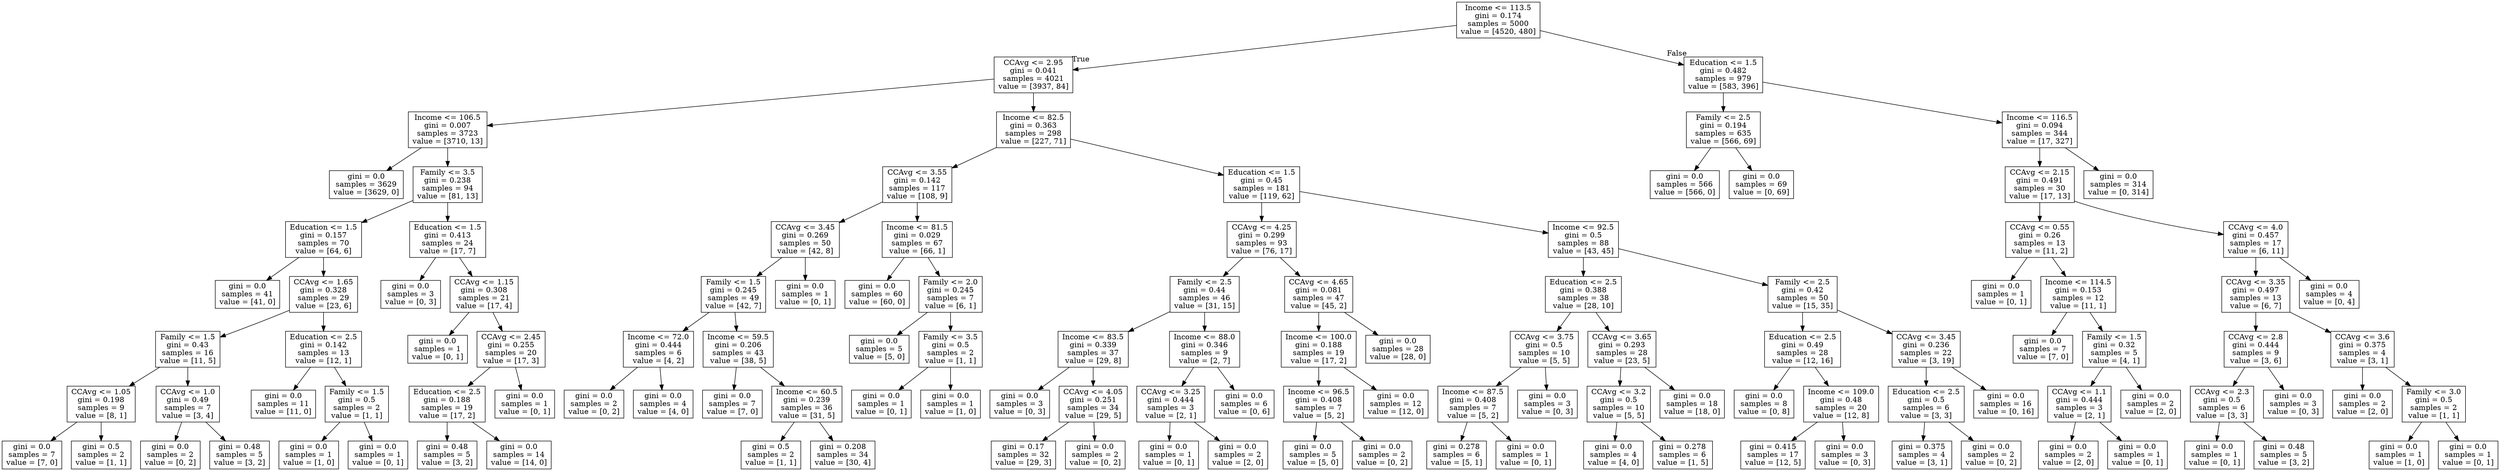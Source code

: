 digraph Tree {
node [shape=box] ;
0 [label="Income <= 113.5\ngini = 0.174\nsamples = 5000\nvalue = [4520, 480]"] ;
1 [label="CCAvg <= 2.95\ngini = 0.041\nsamples = 4021\nvalue = [3937, 84]"] ;
0 -> 1 [labeldistance=2.5, labelangle=45, headlabel="True"] ;
2 [label="Income <= 106.5\ngini = 0.007\nsamples = 3723\nvalue = [3710, 13]"] ;
1 -> 2 ;
3 [label="gini = 0.0\nsamples = 3629\nvalue = [3629, 0]"] ;
2 -> 3 ;
4 [label="Family <= 3.5\ngini = 0.238\nsamples = 94\nvalue = [81, 13]"] ;
2 -> 4 ;
5 [label="Education <= 1.5\ngini = 0.157\nsamples = 70\nvalue = [64, 6]"] ;
4 -> 5 ;
6 [label="gini = 0.0\nsamples = 41\nvalue = [41, 0]"] ;
5 -> 6 ;
7 [label="CCAvg <= 1.65\ngini = 0.328\nsamples = 29\nvalue = [23, 6]"] ;
5 -> 7 ;
8 [label="Family <= 1.5\ngini = 0.43\nsamples = 16\nvalue = [11, 5]"] ;
7 -> 8 ;
9 [label="CCAvg <= 1.05\ngini = 0.198\nsamples = 9\nvalue = [8, 1]"] ;
8 -> 9 ;
10 [label="gini = 0.0\nsamples = 7\nvalue = [7, 0]"] ;
9 -> 10 ;
11 [label="gini = 0.5\nsamples = 2\nvalue = [1, 1]"] ;
9 -> 11 ;
12 [label="CCAvg <= 1.0\ngini = 0.49\nsamples = 7\nvalue = [3, 4]"] ;
8 -> 12 ;
13 [label="gini = 0.0\nsamples = 2\nvalue = [0, 2]"] ;
12 -> 13 ;
14 [label="gini = 0.48\nsamples = 5\nvalue = [3, 2]"] ;
12 -> 14 ;
15 [label="Education <= 2.5\ngini = 0.142\nsamples = 13\nvalue = [12, 1]"] ;
7 -> 15 ;
16 [label="gini = 0.0\nsamples = 11\nvalue = [11, 0]"] ;
15 -> 16 ;
17 [label="Family <= 1.5\ngini = 0.5\nsamples = 2\nvalue = [1, 1]"] ;
15 -> 17 ;
18 [label="gini = 0.0\nsamples = 1\nvalue = [1, 0]"] ;
17 -> 18 ;
19 [label="gini = 0.0\nsamples = 1\nvalue = [0, 1]"] ;
17 -> 19 ;
20 [label="Education <= 1.5\ngini = 0.413\nsamples = 24\nvalue = [17, 7]"] ;
4 -> 20 ;
21 [label="gini = 0.0\nsamples = 3\nvalue = [0, 3]"] ;
20 -> 21 ;
22 [label="CCAvg <= 1.15\ngini = 0.308\nsamples = 21\nvalue = [17, 4]"] ;
20 -> 22 ;
23 [label="gini = 0.0\nsamples = 1\nvalue = [0, 1]"] ;
22 -> 23 ;
24 [label="CCAvg <= 2.45\ngini = 0.255\nsamples = 20\nvalue = [17, 3]"] ;
22 -> 24 ;
25 [label="Education <= 2.5\ngini = 0.188\nsamples = 19\nvalue = [17, 2]"] ;
24 -> 25 ;
26 [label="gini = 0.48\nsamples = 5\nvalue = [3, 2]"] ;
25 -> 26 ;
27 [label="gini = 0.0\nsamples = 14\nvalue = [14, 0]"] ;
25 -> 27 ;
28 [label="gini = 0.0\nsamples = 1\nvalue = [0, 1]"] ;
24 -> 28 ;
29 [label="Income <= 82.5\ngini = 0.363\nsamples = 298\nvalue = [227, 71]"] ;
1 -> 29 ;
30 [label="CCAvg <= 3.55\ngini = 0.142\nsamples = 117\nvalue = [108, 9]"] ;
29 -> 30 ;
31 [label="CCAvg <= 3.45\ngini = 0.269\nsamples = 50\nvalue = [42, 8]"] ;
30 -> 31 ;
32 [label="Family <= 1.5\ngini = 0.245\nsamples = 49\nvalue = [42, 7]"] ;
31 -> 32 ;
33 [label="Income <= 72.0\ngini = 0.444\nsamples = 6\nvalue = [4, 2]"] ;
32 -> 33 ;
34 [label="gini = 0.0\nsamples = 2\nvalue = [0, 2]"] ;
33 -> 34 ;
35 [label="gini = 0.0\nsamples = 4\nvalue = [4, 0]"] ;
33 -> 35 ;
36 [label="Income <= 59.5\ngini = 0.206\nsamples = 43\nvalue = [38, 5]"] ;
32 -> 36 ;
37 [label="gini = 0.0\nsamples = 7\nvalue = [7, 0]"] ;
36 -> 37 ;
38 [label="Income <= 60.5\ngini = 0.239\nsamples = 36\nvalue = [31, 5]"] ;
36 -> 38 ;
39 [label="gini = 0.5\nsamples = 2\nvalue = [1, 1]"] ;
38 -> 39 ;
40 [label="gini = 0.208\nsamples = 34\nvalue = [30, 4]"] ;
38 -> 40 ;
41 [label="gini = 0.0\nsamples = 1\nvalue = [0, 1]"] ;
31 -> 41 ;
42 [label="Income <= 81.5\ngini = 0.029\nsamples = 67\nvalue = [66, 1]"] ;
30 -> 42 ;
43 [label="gini = 0.0\nsamples = 60\nvalue = [60, 0]"] ;
42 -> 43 ;
44 [label="Family <= 2.0\ngini = 0.245\nsamples = 7\nvalue = [6, 1]"] ;
42 -> 44 ;
45 [label="gini = 0.0\nsamples = 5\nvalue = [5, 0]"] ;
44 -> 45 ;
46 [label="Family <= 3.5\ngini = 0.5\nsamples = 2\nvalue = [1, 1]"] ;
44 -> 46 ;
47 [label="gini = 0.0\nsamples = 1\nvalue = [0, 1]"] ;
46 -> 47 ;
48 [label="gini = 0.0\nsamples = 1\nvalue = [1, 0]"] ;
46 -> 48 ;
49 [label="Education <= 1.5\ngini = 0.45\nsamples = 181\nvalue = [119, 62]"] ;
29 -> 49 ;
50 [label="CCAvg <= 4.25\ngini = 0.299\nsamples = 93\nvalue = [76, 17]"] ;
49 -> 50 ;
51 [label="Family <= 2.5\ngini = 0.44\nsamples = 46\nvalue = [31, 15]"] ;
50 -> 51 ;
52 [label="Income <= 83.5\ngini = 0.339\nsamples = 37\nvalue = [29, 8]"] ;
51 -> 52 ;
53 [label="gini = 0.0\nsamples = 3\nvalue = [0, 3]"] ;
52 -> 53 ;
54 [label="CCAvg <= 4.05\ngini = 0.251\nsamples = 34\nvalue = [29, 5]"] ;
52 -> 54 ;
55 [label="gini = 0.17\nsamples = 32\nvalue = [29, 3]"] ;
54 -> 55 ;
56 [label="gini = 0.0\nsamples = 2\nvalue = [0, 2]"] ;
54 -> 56 ;
57 [label="Income <= 88.0\ngini = 0.346\nsamples = 9\nvalue = [2, 7]"] ;
51 -> 57 ;
58 [label="CCAvg <= 3.25\ngini = 0.444\nsamples = 3\nvalue = [2, 1]"] ;
57 -> 58 ;
59 [label="gini = 0.0\nsamples = 1\nvalue = [0, 1]"] ;
58 -> 59 ;
60 [label="gini = 0.0\nsamples = 2\nvalue = [2, 0]"] ;
58 -> 60 ;
61 [label="gini = 0.0\nsamples = 6\nvalue = [0, 6]"] ;
57 -> 61 ;
62 [label="CCAvg <= 4.65\ngini = 0.081\nsamples = 47\nvalue = [45, 2]"] ;
50 -> 62 ;
63 [label="Income <= 100.0\ngini = 0.188\nsamples = 19\nvalue = [17, 2]"] ;
62 -> 63 ;
64 [label="Income <= 96.5\ngini = 0.408\nsamples = 7\nvalue = [5, 2]"] ;
63 -> 64 ;
65 [label="gini = 0.0\nsamples = 5\nvalue = [5, 0]"] ;
64 -> 65 ;
66 [label="gini = 0.0\nsamples = 2\nvalue = [0, 2]"] ;
64 -> 66 ;
67 [label="gini = 0.0\nsamples = 12\nvalue = [12, 0]"] ;
63 -> 67 ;
68 [label="gini = 0.0\nsamples = 28\nvalue = [28, 0]"] ;
62 -> 68 ;
69 [label="Income <= 92.5\ngini = 0.5\nsamples = 88\nvalue = [43, 45]"] ;
49 -> 69 ;
70 [label="Education <= 2.5\ngini = 0.388\nsamples = 38\nvalue = [28, 10]"] ;
69 -> 70 ;
71 [label="CCAvg <= 3.75\ngini = 0.5\nsamples = 10\nvalue = [5, 5]"] ;
70 -> 71 ;
72 [label="Income <= 87.5\ngini = 0.408\nsamples = 7\nvalue = [5, 2]"] ;
71 -> 72 ;
73 [label="gini = 0.278\nsamples = 6\nvalue = [5, 1]"] ;
72 -> 73 ;
74 [label="gini = 0.0\nsamples = 1\nvalue = [0, 1]"] ;
72 -> 74 ;
75 [label="gini = 0.0\nsamples = 3\nvalue = [0, 3]"] ;
71 -> 75 ;
76 [label="CCAvg <= 3.65\ngini = 0.293\nsamples = 28\nvalue = [23, 5]"] ;
70 -> 76 ;
77 [label="CCAvg <= 3.2\ngini = 0.5\nsamples = 10\nvalue = [5, 5]"] ;
76 -> 77 ;
78 [label="gini = 0.0\nsamples = 4\nvalue = [4, 0]"] ;
77 -> 78 ;
79 [label="gini = 0.278\nsamples = 6\nvalue = [1, 5]"] ;
77 -> 79 ;
80 [label="gini = 0.0\nsamples = 18\nvalue = [18, 0]"] ;
76 -> 80 ;
81 [label="Family <= 2.5\ngini = 0.42\nsamples = 50\nvalue = [15, 35]"] ;
69 -> 81 ;
82 [label="Education <= 2.5\ngini = 0.49\nsamples = 28\nvalue = [12, 16]"] ;
81 -> 82 ;
83 [label="gini = 0.0\nsamples = 8\nvalue = [0, 8]"] ;
82 -> 83 ;
84 [label="Income <= 109.0\ngini = 0.48\nsamples = 20\nvalue = [12, 8]"] ;
82 -> 84 ;
85 [label="gini = 0.415\nsamples = 17\nvalue = [12, 5]"] ;
84 -> 85 ;
86 [label="gini = 0.0\nsamples = 3\nvalue = [0, 3]"] ;
84 -> 86 ;
87 [label="CCAvg <= 3.45\ngini = 0.236\nsamples = 22\nvalue = [3, 19]"] ;
81 -> 87 ;
88 [label="Education <= 2.5\ngini = 0.5\nsamples = 6\nvalue = [3, 3]"] ;
87 -> 88 ;
89 [label="gini = 0.375\nsamples = 4\nvalue = [3, 1]"] ;
88 -> 89 ;
90 [label="gini = 0.0\nsamples = 2\nvalue = [0, 2]"] ;
88 -> 90 ;
91 [label="gini = 0.0\nsamples = 16\nvalue = [0, 16]"] ;
87 -> 91 ;
92 [label="Education <= 1.5\ngini = 0.482\nsamples = 979\nvalue = [583, 396]"] ;
0 -> 92 [labeldistance=2.5, labelangle=-45, headlabel="False"] ;
93 [label="Family <= 2.5\ngini = 0.194\nsamples = 635\nvalue = [566, 69]"] ;
92 -> 93 ;
94 [label="gini = 0.0\nsamples = 566\nvalue = [566, 0]"] ;
93 -> 94 ;
95 [label="gini = 0.0\nsamples = 69\nvalue = [0, 69]"] ;
93 -> 95 ;
96 [label="Income <= 116.5\ngini = 0.094\nsamples = 344\nvalue = [17, 327]"] ;
92 -> 96 ;
97 [label="CCAvg <= 2.15\ngini = 0.491\nsamples = 30\nvalue = [17, 13]"] ;
96 -> 97 ;
98 [label="CCAvg <= 0.55\ngini = 0.26\nsamples = 13\nvalue = [11, 2]"] ;
97 -> 98 ;
99 [label="gini = 0.0\nsamples = 1\nvalue = [0, 1]"] ;
98 -> 99 ;
100 [label="Income <= 114.5\ngini = 0.153\nsamples = 12\nvalue = [11, 1]"] ;
98 -> 100 ;
101 [label="gini = 0.0\nsamples = 7\nvalue = [7, 0]"] ;
100 -> 101 ;
102 [label="Family <= 1.5\ngini = 0.32\nsamples = 5\nvalue = [4, 1]"] ;
100 -> 102 ;
103 [label="CCAvg <= 1.1\ngini = 0.444\nsamples = 3\nvalue = [2, 1]"] ;
102 -> 103 ;
104 [label="gini = 0.0\nsamples = 2\nvalue = [2, 0]"] ;
103 -> 104 ;
105 [label="gini = 0.0\nsamples = 1\nvalue = [0, 1]"] ;
103 -> 105 ;
106 [label="gini = 0.0\nsamples = 2\nvalue = [2, 0]"] ;
102 -> 106 ;
107 [label="CCAvg <= 4.0\ngini = 0.457\nsamples = 17\nvalue = [6, 11]"] ;
97 -> 107 ;
108 [label="CCAvg <= 3.35\ngini = 0.497\nsamples = 13\nvalue = [6, 7]"] ;
107 -> 108 ;
109 [label="CCAvg <= 2.8\ngini = 0.444\nsamples = 9\nvalue = [3, 6]"] ;
108 -> 109 ;
110 [label="CCAvg <= 2.3\ngini = 0.5\nsamples = 6\nvalue = [3, 3]"] ;
109 -> 110 ;
111 [label="gini = 0.0\nsamples = 1\nvalue = [0, 1]"] ;
110 -> 111 ;
112 [label="gini = 0.48\nsamples = 5\nvalue = [3, 2]"] ;
110 -> 112 ;
113 [label="gini = 0.0\nsamples = 3\nvalue = [0, 3]"] ;
109 -> 113 ;
114 [label="CCAvg <= 3.6\ngini = 0.375\nsamples = 4\nvalue = [3, 1]"] ;
108 -> 114 ;
115 [label="gini = 0.0\nsamples = 2\nvalue = [2, 0]"] ;
114 -> 115 ;
116 [label="Family <= 3.0\ngini = 0.5\nsamples = 2\nvalue = [1, 1]"] ;
114 -> 116 ;
117 [label="gini = 0.0\nsamples = 1\nvalue = [1, 0]"] ;
116 -> 117 ;
118 [label="gini = 0.0\nsamples = 1\nvalue = [0, 1]"] ;
116 -> 118 ;
119 [label="gini = 0.0\nsamples = 4\nvalue = [0, 4]"] ;
107 -> 119 ;
120 [label="gini = 0.0\nsamples = 314\nvalue = [0, 314]"] ;
96 -> 120 ;
}